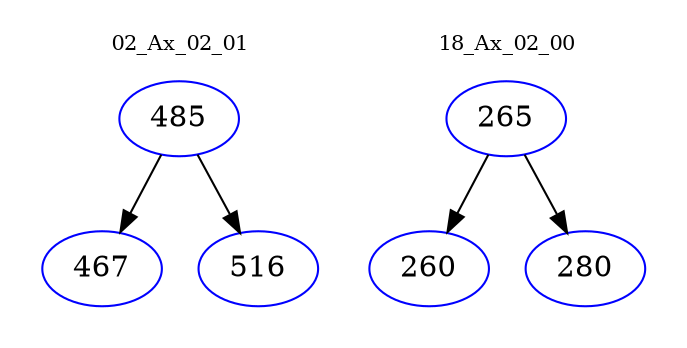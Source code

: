 digraph{
subgraph cluster_0 {
color = white
label = "02_Ax_02_01";
fontsize=10;
T0_485 [label="485", color="blue"]
T0_485 -> T0_467 [color="black"]
T0_467 [label="467", color="blue"]
T0_485 -> T0_516 [color="black"]
T0_516 [label="516", color="blue"]
}
subgraph cluster_1 {
color = white
label = "18_Ax_02_00";
fontsize=10;
T1_265 [label="265", color="blue"]
T1_265 -> T1_260 [color="black"]
T1_260 [label="260", color="blue"]
T1_265 -> T1_280 [color="black"]
T1_280 [label="280", color="blue"]
}
}
